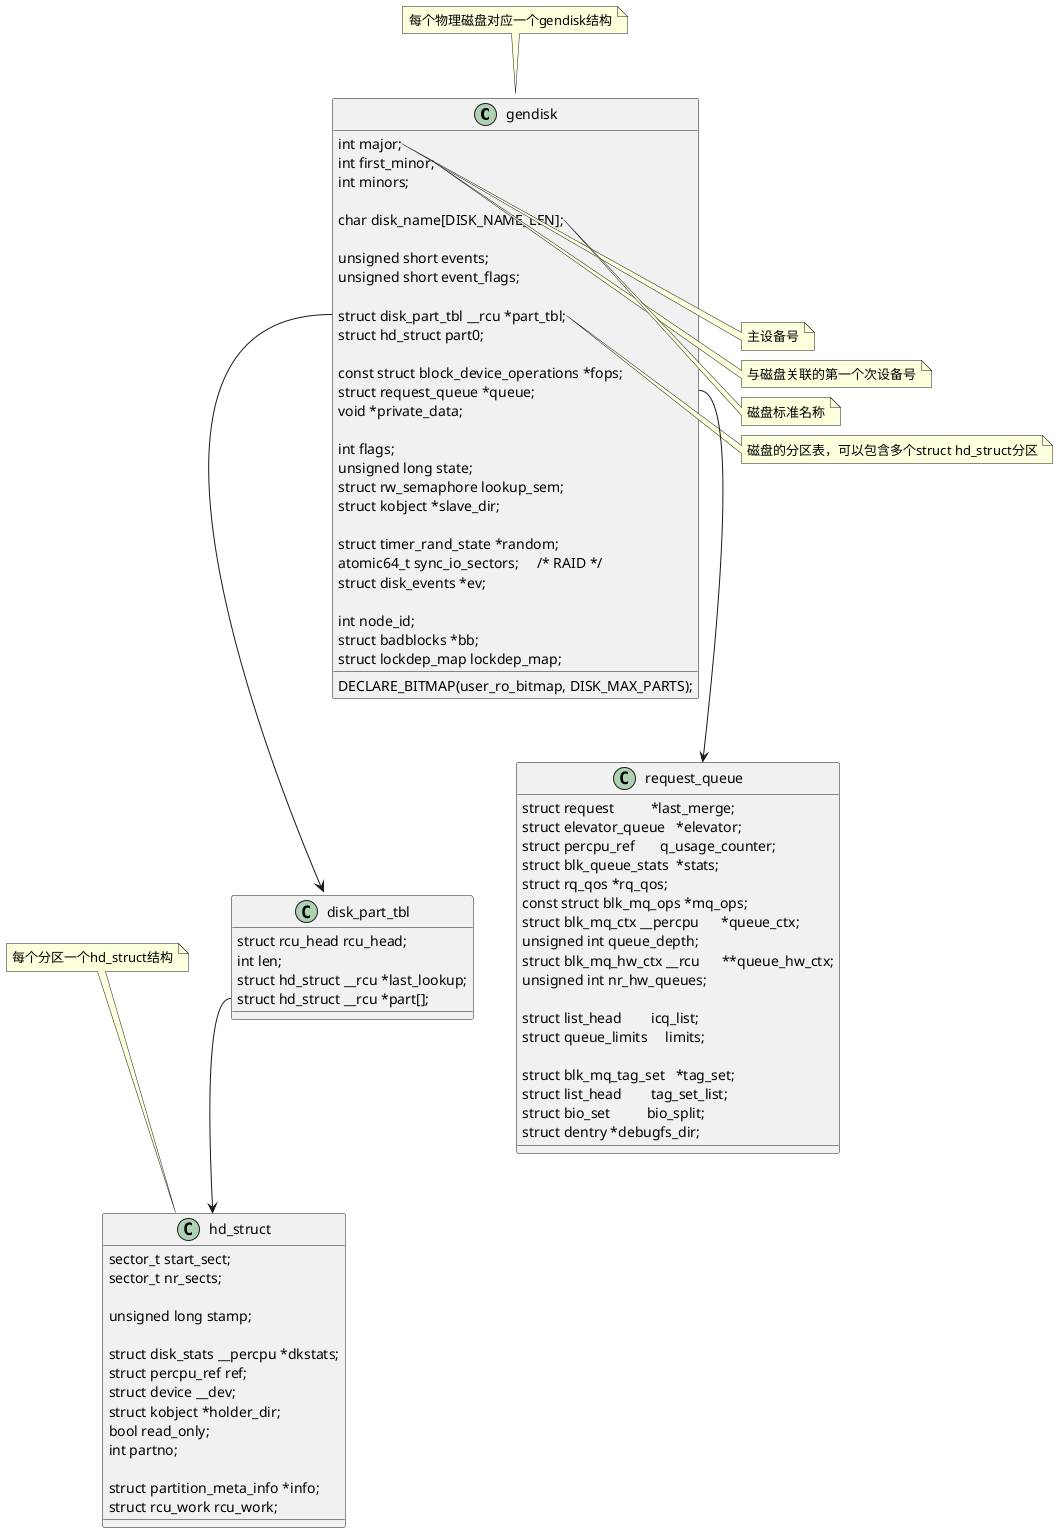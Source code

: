 @startuml

class gendisk {
        int major;
        int first_minor;
        int minors;

        char disk_name[DISK_NAME_LEN];

        unsigned short events;
        unsigned short event_flags;

        struct disk_part_tbl __rcu *part_tbl;
        struct hd_struct part0;
        DECLARE_BITMAP(user_ro_bitmap, DISK_MAX_PARTS);
        
        const struct block_device_operations *fops;
        struct request_queue *queue;
        void *private_data;
                
        int flags;
        unsigned long state;
        struct rw_semaphore lookup_sem;
        struct kobject *slave_dir;

        struct timer_rand_state *random;
        atomic64_t sync_io_sectors;     /* RAID */
        struct disk_events *ev;

        int node_id;
        struct badblocks *bb;
        struct lockdep_map lockdep_map;
}

note top: 每个物理磁盘对应一个gendisk结构

note right of gendisk::major
    主设备号
end note

note right of gendisk::first_minor
    与磁盘关联的第一个次设备号
end note

note right of gendisk::disk_name
    磁盘标准名称
end note

note right of gendisk::part_tbl
    磁盘的分区表，可以包含多个struct hd_struct分区
end note

class disk_part_tbl {
        struct rcu_head rcu_head;
        int len;           
        struct hd_struct __rcu *last_lookup;
        struct hd_struct __rcu *part[];
}

class hd_struct {
        sector_t start_sect;
        sector_t nr_sects;

        unsigned long stamp;

        struct disk_stats __percpu *dkstats;
        struct percpu_ref ref;
        struct device __dev;
        struct kobject *holder_dir;
        bool read_only;
        int partno;

        struct partition_meta_info *info;
        struct rcu_work rcu_work;
}

note top: 每个分区一个hd_struct结构


class request_queue {
        struct request          *last_merge;
        struct elevator_queue   *elevator;
        struct percpu_ref       q_usage_counter;
        struct blk_queue_stats  *stats;
        struct rq_qos *rq_qos;
        const struct blk_mq_ops *mq_ops;
        struct blk_mq_ctx __percpu      *queue_ctx;
        unsigned int queue_depth;
        struct blk_mq_hw_ctx __rcu      **queue_hw_ctx;
        unsigned int nr_hw_queues;

        struct list_head        icq_list;
        struct queue_limits     limits;

        struct blk_mq_tag_set   *tag_set;
        struct list_head        tag_set_list;
        struct bio_set          bio_split;
        struct dentry *debugfs_dir;

}


gendisk::queue --> request_queue
gendisk::part_tbl --> disk_part_tbl

disk_part_tbl::part --> hd_struct

@enduml
